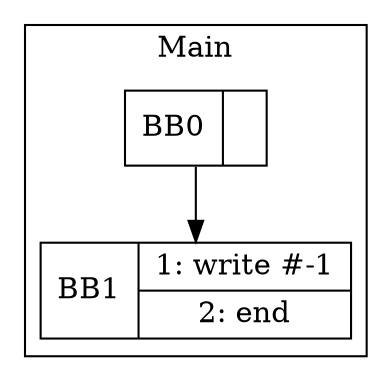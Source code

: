 digraph G {
node [shape=record];
subgraph cluster_main{
label = "Main";
BB0 [shape=record, label="<b>BB0|}"];
BB1 [shape=record, label="<b>BB1|{1: write #-1|2: end}"];
}
BB0:s -> BB1:n ;
}
